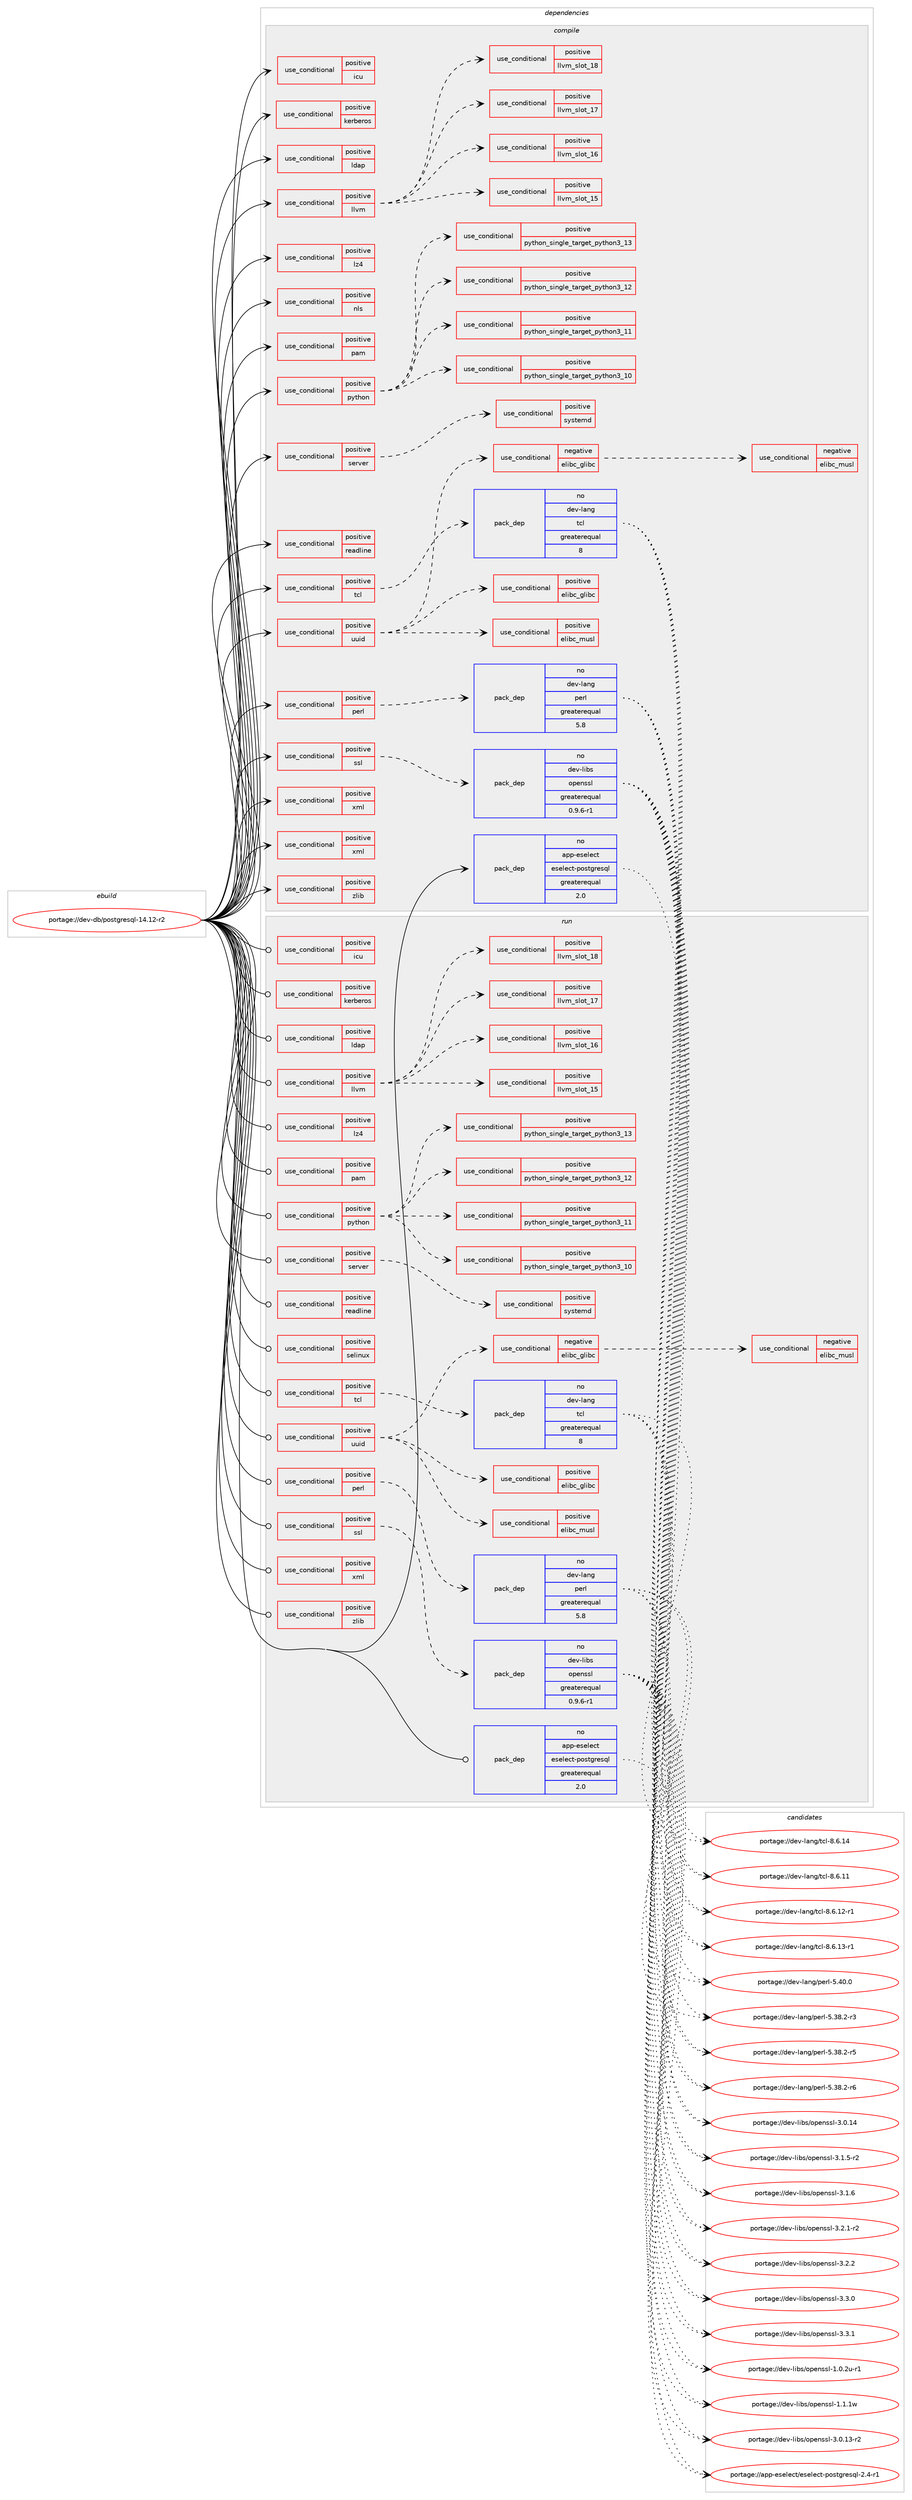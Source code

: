 digraph prolog {

# *************
# Graph options
# *************

newrank=true;
concentrate=true;
compound=true;
graph [rankdir=LR,fontname=Helvetica,fontsize=10,ranksep=1.5];#, ranksep=2.5, nodesep=0.2];
edge  [arrowhead=vee];
node  [fontname=Helvetica,fontsize=10];

# **********
# The ebuild
# **********

subgraph cluster_leftcol {
color=gray;
rank=same;
label=<<i>ebuild</i>>;
id [label="portage://dev-db/postgresql-14.12-r2", color=red, width=4, href="../dev-db/postgresql-14.12-r2.svg"];
}

# ****************
# The dependencies
# ****************

subgraph cluster_midcol {
color=gray;
label=<<i>dependencies</i>>;
subgraph cluster_compile {
fillcolor="#eeeeee";
style=filled;
label=<<i>compile</i>>;
subgraph cond17848 {
dependency31687 [label=<<TABLE BORDER="0" CELLBORDER="1" CELLSPACING="0" CELLPADDING="4"><TR><TD ROWSPAN="3" CELLPADDING="10">use_conditional</TD></TR><TR><TD>positive</TD></TR><TR><TD>icu</TD></TR></TABLE>>, shape=none, color=red];
# *** BEGIN UNKNOWN DEPENDENCY TYPE (TODO) ***
# dependency31687 -> package_dependency(portage://dev-db/postgresql-14.12-r2,install,no,dev-libs,icu,none,[,,],any_same_slot,[])
# *** END UNKNOWN DEPENDENCY TYPE (TODO) ***

}
id:e -> dependency31687:w [weight=20,style="solid",arrowhead="vee"];
subgraph cond17849 {
dependency31688 [label=<<TABLE BORDER="0" CELLBORDER="1" CELLSPACING="0" CELLPADDING="4"><TR><TD ROWSPAN="3" CELLPADDING="10">use_conditional</TD></TR><TR><TD>positive</TD></TR><TR><TD>kerberos</TD></TR></TABLE>>, shape=none, color=red];
# *** BEGIN UNKNOWN DEPENDENCY TYPE (TODO) ***
# dependency31688 -> package_dependency(portage://dev-db/postgresql-14.12-r2,install,no,virtual,krb5,none,[,,],[],[])
# *** END UNKNOWN DEPENDENCY TYPE (TODO) ***

}
id:e -> dependency31688:w [weight=20,style="solid",arrowhead="vee"];
subgraph cond17850 {
dependency31689 [label=<<TABLE BORDER="0" CELLBORDER="1" CELLSPACING="0" CELLPADDING="4"><TR><TD ROWSPAN="3" CELLPADDING="10">use_conditional</TD></TR><TR><TD>positive</TD></TR><TR><TD>ldap</TD></TR></TABLE>>, shape=none, color=red];
# *** BEGIN UNKNOWN DEPENDENCY TYPE (TODO) ***
# dependency31689 -> package_dependency(portage://dev-db/postgresql-14.12-r2,install,no,net-nds,openldap,none,[,,],any_same_slot,[])
# *** END UNKNOWN DEPENDENCY TYPE (TODO) ***

}
id:e -> dependency31689:w [weight=20,style="solid",arrowhead="vee"];
subgraph cond17851 {
dependency31690 [label=<<TABLE BORDER="0" CELLBORDER="1" CELLSPACING="0" CELLPADDING="4"><TR><TD ROWSPAN="3" CELLPADDING="10">use_conditional</TD></TR><TR><TD>positive</TD></TR><TR><TD>llvm</TD></TR></TABLE>>, shape=none, color=red];
subgraph cond17852 {
dependency31691 [label=<<TABLE BORDER="0" CELLBORDER="1" CELLSPACING="0" CELLPADDING="4"><TR><TD ROWSPAN="3" CELLPADDING="10">use_conditional</TD></TR><TR><TD>positive</TD></TR><TR><TD>llvm_slot_15</TD></TR></TABLE>>, shape=none, color=red];
# *** BEGIN UNKNOWN DEPENDENCY TYPE (TODO) ***
# dependency31691 -> package_dependency(portage://dev-db/postgresql-14.12-r2,install,no,sys-devel,clang,none,[,,],[slot(15)],[])
# *** END UNKNOWN DEPENDENCY TYPE (TODO) ***

# *** BEGIN UNKNOWN DEPENDENCY TYPE (TODO) ***
# dependency31691 -> package_dependency(portage://dev-db/postgresql-14.12-r2,install,no,sys-devel,llvm,none,[,,],[slot(15)],[])
# *** END UNKNOWN DEPENDENCY TYPE (TODO) ***

}
dependency31690:e -> dependency31691:w [weight=20,style="dashed",arrowhead="vee"];
subgraph cond17853 {
dependency31692 [label=<<TABLE BORDER="0" CELLBORDER="1" CELLSPACING="0" CELLPADDING="4"><TR><TD ROWSPAN="3" CELLPADDING="10">use_conditional</TD></TR><TR><TD>positive</TD></TR><TR><TD>llvm_slot_16</TD></TR></TABLE>>, shape=none, color=red];
# *** BEGIN UNKNOWN DEPENDENCY TYPE (TODO) ***
# dependency31692 -> package_dependency(portage://dev-db/postgresql-14.12-r2,install,no,sys-devel,clang,none,[,,],[slot(16)],[])
# *** END UNKNOWN DEPENDENCY TYPE (TODO) ***

# *** BEGIN UNKNOWN DEPENDENCY TYPE (TODO) ***
# dependency31692 -> package_dependency(portage://dev-db/postgresql-14.12-r2,install,no,sys-devel,llvm,none,[,,],[slot(16)],[])
# *** END UNKNOWN DEPENDENCY TYPE (TODO) ***

}
dependency31690:e -> dependency31692:w [weight=20,style="dashed",arrowhead="vee"];
subgraph cond17854 {
dependency31693 [label=<<TABLE BORDER="0" CELLBORDER="1" CELLSPACING="0" CELLPADDING="4"><TR><TD ROWSPAN="3" CELLPADDING="10">use_conditional</TD></TR><TR><TD>positive</TD></TR><TR><TD>llvm_slot_17</TD></TR></TABLE>>, shape=none, color=red];
# *** BEGIN UNKNOWN DEPENDENCY TYPE (TODO) ***
# dependency31693 -> package_dependency(portage://dev-db/postgresql-14.12-r2,install,no,sys-devel,clang,none,[,,],[slot(17)],[])
# *** END UNKNOWN DEPENDENCY TYPE (TODO) ***

# *** BEGIN UNKNOWN DEPENDENCY TYPE (TODO) ***
# dependency31693 -> package_dependency(portage://dev-db/postgresql-14.12-r2,install,no,sys-devel,llvm,none,[,,],[slot(17)],[])
# *** END UNKNOWN DEPENDENCY TYPE (TODO) ***

}
dependency31690:e -> dependency31693:w [weight=20,style="dashed",arrowhead="vee"];
subgraph cond17855 {
dependency31694 [label=<<TABLE BORDER="0" CELLBORDER="1" CELLSPACING="0" CELLPADDING="4"><TR><TD ROWSPAN="3" CELLPADDING="10">use_conditional</TD></TR><TR><TD>positive</TD></TR><TR><TD>llvm_slot_18</TD></TR></TABLE>>, shape=none, color=red];
# *** BEGIN UNKNOWN DEPENDENCY TYPE (TODO) ***
# dependency31694 -> package_dependency(portage://dev-db/postgresql-14.12-r2,install,no,sys-devel,clang,none,[,,],[slot(18)],[])
# *** END UNKNOWN DEPENDENCY TYPE (TODO) ***

# *** BEGIN UNKNOWN DEPENDENCY TYPE (TODO) ***
# dependency31694 -> package_dependency(portage://dev-db/postgresql-14.12-r2,install,no,sys-devel,llvm,none,[,,],[slot(18)],[])
# *** END UNKNOWN DEPENDENCY TYPE (TODO) ***

}
dependency31690:e -> dependency31694:w [weight=20,style="dashed",arrowhead="vee"];
}
id:e -> dependency31690:w [weight=20,style="solid",arrowhead="vee"];
subgraph cond17856 {
dependency31695 [label=<<TABLE BORDER="0" CELLBORDER="1" CELLSPACING="0" CELLPADDING="4"><TR><TD ROWSPAN="3" CELLPADDING="10">use_conditional</TD></TR><TR><TD>positive</TD></TR><TR><TD>lz4</TD></TR></TABLE>>, shape=none, color=red];
# *** BEGIN UNKNOWN DEPENDENCY TYPE (TODO) ***
# dependency31695 -> package_dependency(portage://dev-db/postgresql-14.12-r2,install,no,app-arch,lz4,none,[,,],[],[])
# *** END UNKNOWN DEPENDENCY TYPE (TODO) ***

}
id:e -> dependency31695:w [weight=20,style="solid",arrowhead="vee"];
subgraph cond17857 {
dependency31696 [label=<<TABLE BORDER="0" CELLBORDER="1" CELLSPACING="0" CELLPADDING="4"><TR><TD ROWSPAN="3" CELLPADDING="10">use_conditional</TD></TR><TR><TD>positive</TD></TR><TR><TD>nls</TD></TR></TABLE>>, shape=none, color=red];
# *** BEGIN UNKNOWN DEPENDENCY TYPE (TODO) ***
# dependency31696 -> package_dependency(portage://dev-db/postgresql-14.12-r2,install,no,sys-devel,gettext,none,[,,],[],[])
# *** END UNKNOWN DEPENDENCY TYPE (TODO) ***

}
id:e -> dependency31696:w [weight=20,style="solid",arrowhead="vee"];
subgraph cond17858 {
dependency31697 [label=<<TABLE BORDER="0" CELLBORDER="1" CELLSPACING="0" CELLPADDING="4"><TR><TD ROWSPAN="3" CELLPADDING="10">use_conditional</TD></TR><TR><TD>positive</TD></TR><TR><TD>pam</TD></TR></TABLE>>, shape=none, color=red];
# *** BEGIN UNKNOWN DEPENDENCY TYPE (TODO) ***
# dependency31697 -> package_dependency(portage://dev-db/postgresql-14.12-r2,install,no,sys-libs,pam,none,[,,],[],[])
# *** END UNKNOWN DEPENDENCY TYPE (TODO) ***

}
id:e -> dependency31697:w [weight=20,style="solid",arrowhead="vee"];
subgraph cond17859 {
dependency31698 [label=<<TABLE BORDER="0" CELLBORDER="1" CELLSPACING="0" CELLPADDING="4"><TR><TD ROWSPAN="3" CELLPADDING="10">use_conditional</TD></TR><TR><TD>positive</TD></TR><TR><TD>perl</TD></TR></TABLE>>, shape=none, color=red];
subgraph pack12922 {
dependency31699 [label=<<TABLE BORDER="0" CELLBORDER="1" CELLSPACING="0" CELLPADDING="4" WIDTH="220"><TR><TD ROWSPAN="6" CELLPADDING="30">pack_dep</TD></TR><TR><TD WIDTH="110">no</TD></TR><TR><TD>dev-lang</TD></TR><TR><TD>perl</TD></TR><TR><TD>greaterequal</TD></TR><TR><TD>5.8</TD></TR></TABLE>>, shape=none, color=blue];
}
dependency31698:e -> dependency31699:w [weight=20,style="dashed",arrowhead="vee"];
}
id:e -> dependency31698:w [weight=20,style="solid",arrowhead="vee"];
subgraph cond17860 {
dependency31700 [label=<<TABLE BORDER="0" CELLBORDER="1" CELLSPACING="0" CELLPADDING="4"><TR><TD ROWSPAN="3" CELLPADDING="10">use_conditional</TD></TR><TR><TD>positive</TD></TR><TR><TD>python</TD></TR></TABLE>>, shape=none, color=red];
subgraph cond17861 {
dependency31701 [label=<<TABLE BORDER="0" CELLBORDER="1" CELLSPACING="0" CELLPADDING="4"><TR><TD ROWSPAN="3" CELLPADDING="10">use_conditional</TD></TR><TR><TD>positive</TD></TR><TR><TD>python_single_target_python3_10</TD></TR></TABLE>>, shape=none, color=red];
# *** BEGIN UNKNOWN DEPENDENCY TYPE (TODO) ***
# dependency31701 -> package_dependency(portage://dev-db/postgresql-14.12-r2,install,no,dev-lang,python,none,[,,],[slot(3.10)],[])
# *** END UNKNOWN DEPENDENCY TYPE (TODO) ***

}
dependency31700:e -> dependency31701:w [weight=20,style="dashed",arrowhead="vee"];
subgraph cond17862 {
dependency31702 [label=<<TABLE BORDER="0" CELLBORDER="1" CELLSPACING="0" CELLPADDING="4"><TR><TD ROWSPAN="3" CELLPADDING="10">use_conditional</TD></TR><TR><TD>positive</TD></TR><TR><TD>python_single_target_python3_11</TD></TR></TABLE>>, shape=none, color=red];
# *** BEGIN UNKNOWN DEPENDENCY TYPE (TODO) ***
# dependency31702 -> package_dependency(portage://dev-db/postgresql-14.12-r2,install,no,dev-lang,python,none,[,,],[slot(3.11)],[])
# *** END UNKNOWN DEPENDENCY TYPE (TODO) ***

}
dependency31700:e -> dependency31702:w [weight=20,style="dashed",arrowhead="vee"];
subgraph cond17863 {
dependency31703 [label=<<TABLE BORDER="0" CELLBORDER="1" CELLSPACING="0" CELLPADDING="4"><TR><TD ROWSPAN="3" CELLPADDING="10">use_conditional</TD></TR><TR><TD>positive</TD></TR><TR><TD>python_single_target_python3_12</TD></TR></TABLE>>, shape=none, color=red];
# *** BEGIN UNKNOWN DEPENDENCY TYPE (TODO) ***
# dependency31703 -> package_dependency(portage://dev-db/postgresql-14.12-r2,install,no,dev-lang,python,none,[,,],[slot(3.12)],[])
# *** END UNKNOWN DEPENDENCY TYPE (TODO) ***

}
dependency31700:e -> dependency31703:w [weight=20,style="dashed",arrowhead="vee"];
subgraph cond17864 {
dependency31704 [label=<<TABLE BORDER="0" CELLBORDER="1" CELLSPACING="0" CELLPADDING="4"><TR><TD ROWSPAN="3" CELLPADDING="10">use_conditional</TD></TR><TR><TD>positive</TD></TR><TR><TD>python_single_target_python3_13</TD></TR></TABLE>>, shape=none, color=red];
# *** BEGIN UNKNOWN DEPENDENCY TYPE (TODO) ***
# dependency31704 -> package_dependency(portage://dev-db/postgresql-14.12-r2,install,no,dev-lang,python,none,[,,],[slot(3.13)],[])
# *** END UNKNOWN DEPENDENCY TYPE (TODO) ***

}
dependency31700:e -> dependency31704:w [weight=20,style="dashed",arrowhead="vee"];
}
id:e -> dependency31700:w [weight=20,style="solid",arrowhead="vee"];
subgraph cond17865 {
dependency31705 [label=<<TABLE BORDER="0" CELLBORDER="1" CELLSPACING="0" CELLPADDING="4"><TR><TD ROWSPAN="3" CELLPADDING="10">use_conditional</TD></TR><TR><TD>positive</TD></TR><TR><TD>readline</TD></TR></TABLE>>, shape=none, color=red];
# *** BEGIN UNKNOWN DEPENDENCY TYPE (TODO) ***
# dependency31705 -> package_dependency(portage://dev-db/postgresql-14.12-r2,install,no,sys-libs,readline,none,[,,],[slot(0),equal],[])
# *** END UNKNOWN DEPENDENCY TYPE (TODO) ***

}
id:e -> dependency31705:w [weight=20,style="solid",arrowhead="vee"];
subgraph cond17866 {
dependency31706 [label=<<TABLE BORDER="0" CELLBORDER="1" CELLSPACING="0" CELLPADDING="4"><TR><TD ROWSPAN="3" CELLPADDING="10">use_conditional</TD></TR><TR><TD>positive</TD></TR><TR><TD>server</TD></TR></TABLE>>, shape=none, color=red];
subgraph cond17867 {
dependency31707 [label=<<TABLE BORDER="0" CELLBORDER="1" CELLSPACING="0" CELLPADDING="4"><TR><TD ROWSPAN="3" CELLPADDING="10">use_conditional</TD></TR><TR><TD>positive</TD></TR><TR><TD>systemd</TD></TR></TABLE>>, shape=none, color=red];
# *** BEGIN UNKNOWN DEPENDENCY TYPE (TODO) ***
# dependency31707 -> package_dependency(portage://dev-db/postgresql-14.12-r2,install,no,sys-apps,systemd,none,[,,],[],[])
# *** END UNKNOWN DEPENDENCY TYPE (TODO) ***

}
dependency31706:e -> dependency31707:w [weight=20,style="dashed",arrowhead="vee"];
}
id:e -> dependency31706:w [weight=20,style="solid",arrowhead="vee"];
subgraph cond17868 {
dependency31708 [label=<<TABLE BORDER="0" CELLBORDER="1" CELLSPACING="0" CELLPADDING="4"><TR><TD ROWSPAN="3" CELLPADDING="10">use_conditional</TD></TR><TR><TD>positive</TD></TR><TR><TD>ssl</TD></TR></TABLE>>, shape=none, color=red];
subgraph pack12923 {
dependency31709 [label=<<TABLE BORDER="0" CELLBORDER="1" CELLSPACING="0" CELLPADDING="4" WIDTH="220"><TR><TD ROWSPAN="6" CELLPADDING="30">pack_dep</TD></TR><TR><TD WIDTH="110">no</TD></TR><TR><TD>dev-libs</TD></TR><TR><TD>openssl</TD></TR><TR><TD>greaterequal</TD></TR><TR><TD>0.9.6-r1</TD></TR></TABLE>>, shape=none, color=blue];
}
dependency31708:e -> dependency31709:w [weight=20,style="dashed",arrowhead="vee"];
}
id:e -> dependency31708:w [weight=20,style="solid",arrowhead="vee"];
subgraph cond17869 {
dependency31710 [label=<<TABLE BORDER="0" CELLBORDER="1" CELLSPACING="0" CELLPADDING="4"><TR><TD ROWSPAN="3" CELLPADDING="10">use_conditional</TD></TR><TR><TD>positive</TD></TR><TR><TD>tcl</TD></TR></TABLE>>, shape=none, color=red];
subgraph pack12924 {
dependency31711 [label=<<TABLE BORDER="0" CELLBORDER="1" CELLSPACING="0" CELLPADDING="4" WIDTH="220"><TR><TD ROWSPAN="6" CELLPADDING="30">pack_dep</TD></TR><TR><TD WIDTH="110">no</TD></TR><TR><TD>dev-lang</TD></TR><TR><TD>tcl</TD></TR><TR><TD>greaterequal</TD></TR><TR><TD>8</TD></TR></TABLE>>, shape=none, color=blue];
}
dependency31710:e -> dependency31711:w [weight=20,style="dashed",arrowhead="vee"];
}
id:e -> dependency31710:w [weight=20,style="solid",arrowhead="vee"];
subgraph cond17870 {
dependency31712 [label=<<TABLE BORDER="0" CELLBORDER="1" CELLSPACING="0" CELLPADDING="4"><TR><TD ROWSPAN="3" CELLPADDING="10">use_conditional</TD></TR><TR><TD>positive</TD></TR><TR><TD>uuid</TD></TR></TABLE>>, shape=none, color=red];
subgraph cond17871 {
dependency31713 [label=<<TABLE BORDER="0" CELLBORDER="1" CELLSPACING="0" CELLPADDING="4"><TR><TD ROWSPAN="3" CELLPADDING="10">use_conditional</TD></TR><TR><TD>positive</TD></TR><TR><TD>elibc_glibc</TD></TR></TABLE>>, shape=none, color=red];
# *** BEGIN UNKNOWN DEPENDENCY TYPE (TODO) ***
# dependency31713 -> package_dependency(portage://dev-db/postgresql-14.12-r2,install,no,sys-apps,util-linux,none,[,,],[],[])
# *** END UNKNOWN DEPENDENCY TYPE (TODO) ***

}
dependency31712:e -> dependency31713:w [weight=20,style="dashed",arrowhead="vee"];
subgraph cond17872 {
dependency31714 [label=<<TABLE BORDER="0" CELLBORDER="1" CELLSPACING="0" CELLPADDING="4"><TR><TD ROWSPAN="3" CELLPADDING="10">use_conditional</TD></TR><TR><TD>positive</TD></TR><TR><TD>elibc_musl</TD></TR></TABLE>>, shape=none, color=red];
# *** BEGIN UNKNOWN DEPENDENCY TYPE (TODO) ***
# dependency31714 -> package_dependency(portage://dev-db/postgresql-14.12-r2,install,no,sys-apps,util-linux,none,[,,],[],[])
# *** END UNKNOWN DEPENDENCY TYPE (TODO) ***

}
dependency31712:e -> dependency31714:w [weight=20,style="dashed",arrowhead="vee"];
subgraph cond17873 {
dependency31715 [label=<<TABLE BORDER="0" CELLBORDER="1" CELLSPACING="0" CELLPADDING="4"><TR><TD ROWSPAN="3" CELLPADDING="10">use_conditional</TD></TR><TR><TD>negative</TD></TR><TR><TD>elibc_glibc</TD></TR></TABLE>>, shape=none, color=red];
subgraph cond17874 {
dependency31716 [label=<<TABLE BORDER="0" CELLBORDER="1" CELLSPACING="0" CELLPADDING="4"><TR><TD ROWSPAN="3" CELLPADDING="10">use_conditional</TD></TR><TR><TD>negative</TD></TR><TR><TD>elibc_musl</TD></TR></TABLE>>, shape=none, color=red];
# *** BEGIN UNKNOWN DEPENDENCY TYPE (TODO) ***
# dependency31716 -> package_dependency(portage://dev-db/postgresql-14.12-r2,install,no,dev-libs,ossp-uuid,none,[,,],[],[])
# *** END UNKNOWN DEPENDENCY TYPE (TODO) ***

}
dependency31715:e -> dependency31716:w [weight=20,style="dashed",arrowhead="vee"];
}
dependency31712:e -> dependency31715:w [weight=20,style="dashed",arrowhead="vee"];
}
id:e -> dependency31712:w [weight=20,style="solid",arrowhead="vee"];
subgraph cond17875 {
dependency31717 [label=<<TABLE BORDER="0" CELLBORDER="1" CELLSPACING="0" CELLPADDING="4"><TR><TD ROWSPAN="3" CELLPADDING="10">use_conditional</TD></TR><TR><TD>positive</TD></TR><TR><TD>xml</TD></TR></TABLE>>, shape=none, color=red];
# *** BEGIN UNKNOWN DEPENDENCY TYPE (TODO) ***
# dependency31717 -> package_dependency(portage://dev-db/postgresql-14.12-r2,install,no,dev-libs,libxml2,none,[,,],[],[])
# *** END UNKNOWN DEPENDENCY TYPE (TODO) ***

# *** BEGIN UNKNOWN DEPENDENCY TYPE (TODO) ***
# dependency31717 -> package_dependency(portage://dev-db/postgresql-14.12-r2,install,no,dev-libs,libxslt,none,[,,],[],[])
# *** END UNKNOWN DEPENDENCY TYPE (TODO) ***

}
id:e -> dependency31717:w [weight=20,style="solid",arrowhead="vee"];
subgraph cond17876 {
dependency31718 [label=<<TABLE BORDER="0" CELLBORDER="1" CELLSPACING="0" CELLPADDING="4"><TR><TD ROWSPAN="3" CELLPADDING="10">use_conditional</TD></TR><TR><TD>positive</TD></TR><TR><TD>xml</TD></TR></TABLE>>, shape=none, color=red];
# *** BEGIN UNKNOWN DEPENDENCY TYPE (TODO) ***
# dependency31718 -> package_dependency(portage://dev-db/postgresql-14.12-r2,install,no,virtual,pkgconfig,none,[,,],[],[])
# *** END UNKNOWN DEPENDENCY TYPE (TODO) ***

}
id:e -> dependency31718:w [weight=20,style="solid",arrowhead="vee"];
subgraph cond17877 {
dependency31719 [label=<<TABLE BORDER="0" CELLBORDER="1" CELLSPACING="0" CELLPADDING="4"><TR><TD ROWSPAN="3" CELLPADDING="10">use_conditional</TD></TR><TR><TD>positive</TD></TR><TR><TD>zlib</TD></TR></TABLE>>, shape=none, color=red];
# *** BEGIN UNKNOWN DEPENDENCY TYPE (TODO) ***
# dependency31719 -> package_dependency(portage://dev-db/postgresql-14.12-r2,install,no,sys-libs,zlib,none,[,,],[],[])
# *** END UNKNOWN DEPENDENCY TYPE (TODO) ***

}
id:e -> dependency31719:w [weight=20,style="solid",arrowhead="vee"];
# *** BEGIN UNKNOWN DEPENDENCY TYPE (TODO) ***
# id -> package_dependency(portage://dev-db/postgresql-14.12-r2,install,no,acct-group,postgres,none,[,,],[],[])
# *** END UNKNOWN DEPENDENCY TYPE (TODO) ***

# *** BEGIN UNKNOWN DEPENDENCY TYPE (TODO) ***
# id -> package_dependency(portage://dev-db/postgresql-14.12-r2,install,no,acct-user,postgres,none,[,,],[],[])
# *** END UNKNOWN DEPENDENCY TYPE (TODO) ***

# *** BEGIN UNKNOWN DEPENDENCY TYPE (TODO) ***
# id -> package_dependency(portage://dev-db/postgresql-14.12-r2,install,no,app-alternatives,lex,none,[,,],[],[])
# *** END UNKNOWN DEPENDENCY TYPE (TODO) ***

subgraph pack12925 {
dependency31720 [label=<<TABLE BORDER="0" CELLBORDER="1" CELLSPACING="0" CELLPADDING="4" WIDTH="220"><TR><TD ROWSPAN="6" CELLPADDING="30">pack_dep</TD></TR><TR><TD WIDTH="110">no</TD></TR><TR><TD>app-eselect</TD></TR><TR><TD>eselect-postgresql</TD></TR><TR><TD>greaterequal</TD></TR><TR><TD>2.0</TD></TR></TABLE>>, shape=none, color=blue];
}
id:e -> dependency31720:w [weight=20,style="solid",arrowhead="vee"];
# *** BEGIN UNKNOWN DEPENDENCY TYPE (TODO) ***
# id -> package_dependency(portage://dev-db/postgresql-14.12-r2,install,no,sys-apps,less,none,[,,],[],[])
# *** END UNKNOWN DEPENDENCY TYPE (TODO) ***

# *** BEGIN UNKNOWN DEPENDENCY TYPE (TODO) ***
# id -> package_dependency(portage://dev-db/postgresql-14.12-r2,install,no,sys-devel,bison,none,[,,],[],[])
# *** END UNKNOWN DEPENDENCY TYPE (TODO) ***

# *** BEGIN UNKNOWN DEPENDENCY TYPE (TODO) ***
# id -> package_dependency(portage://dev-db/postgresql-14.12-r2,install,no,virtual,libintl,none,[,,],[],[])
# *** END UNKNOWN DEPENDENCY TYPE (TODO) ***

}
subgraph cluster_compileandrun {
fillcolor="#eeeeee";
style=filled;
label=<<i>compile and run</i>>;
}
subgraph cluster_run {
fillcolor="#eeeeee";
style=filled;
label=<<i>run</i>>;
subgraph cond17878 {
dependency31721 [label=<<TABLE BORDER="0" CELLBORDER="1" CELLSPACING="0" CELLPADDING="4"><TR><TD ROWSPAN="3" CELLPADDING="10">use_conditional</TD></TR><TR><TD>positive</TD></TR><TR><TD>icu</TD></TR></TABLE>>, shape=none, color=red];
# *** BEGIN UNKNOWN DEPENDENCY TYPE (TODO) ***
# dependency31721 -> package_dependency(portage://dev-db/postgresql-14.12-r2,run,no,dev-libs,icu,none,[,,],any_same_slot,[])
# *** END UNKNOWN DEPENDENCY TYPE (TODO) ***

}
id:e -> dependency31721:w [weight=20,style="solid",arrowhead="odot"];
subgraph cond17879 {
dependency31722 [label=<<TABLE BORDER="0" CELLBORDER="1" CELLSPACING="0" CELLPADDING="4"><TR><TD ROWSPAN="3" CELLPADDING="10">use_conditional</TD></TR><TR><TD>positive</TD></TR><TR><TD>kerberos</TD></TR></TABLE>>, shape=none, color=red];
# *** BEGIN UNKNOWN DEPENDENCY TYPE (TODO) ***
# dependency31722 -> package_dependency(portage://dev-db/postgresql-14.12-r2,run,no,virtual,krb5,none,[,,],[],[])
# *** END UNKNOWN DEPENDENCY TYPE (TODO) ***

}
id:e -> dependency31722:w [weight=20,style="solid",arrowhead="odot"];
subgraph cond17880 {
dependency31723 [label=<<TABLE BORDER="0" CELLBORDER="1" CELLSPACING="0" CELLPADDING="4"><TR><TD ROWSPAN="3" CELLPADDING="10">use_conditional</TD></TR><TR><TD>positive</TD></TR><TR><TD>ldap</TD></TR></TABLE>>, shape=none, color=red];
# *** BEGIN UNKNOWN DEPENDENCY TYPE (TODO) ***
# dependency31723 -> package_dependency(portage://dev-db/postgresql-14.12-r2,run,no,net-nds,openldap,none,[,,],any_same_slot,[])
# *** END UNKNOWN DEPENDENCY TYPE (TODO) ***

}
id:e -> dependency31723:w [weight=20,style="solid",arrowhead="odot"];
subgraph cond17881 {
dependency31724 [label=<<TABLE BORDER="0" CELLBORDER="1" CELLSPACING="0" CELLPADDING="4"><TR><TD ROWSPAN="3" CELLPADDING="10">use_conditional</TD></TR><TR><TD>positive</TD></TR><TR><TD>llvm</TD></TR></TABLE>>, shape=none, color=red];
subgraph cond17882 {
dependency31725 [label=<<TABLE BORDER="0" CELLBORDER="1" CELLSPACING="0" CELLPADDING="4"><TR><TD ROWSPAN="3" CELLPADDING="10">use_conditional</TD></TR><TR><TD>positive</TD></TR><TR><TD>llvm_slot_15</TD></TR></TABLE>>, shape=none, color=red];
# *** BEGIN UNKNOWN DEPENDENCY TYPE (TODO) ***
# dependency31725 -> package_dependency(portage://dev-db/postgresql-14.12-r2,run,no,sys-devel,clang,none,[,,],[slot(15)],[])
# *** END UNKNOWN DEPENDENCY TYPE (TODO) ***

# *** BEGIN UNKNOWN DEPENDENCY TYPE (TODO) ***
# dependency31725 -> package_dependency(portage://dev-db/postgresql-14.12-r2,run,no,sys-devel,llvm,none,[,,],[slot(15)],[])
# *** END UNKNOWN DEPENDENCY TYPE (TODO) ***

}
dependency31724:e -> dependency31725:w [weight=20,style="dashed",arrowhead="vee"];
subgraph cond17883 {
dependency31726 [label=<<TABLE BORDER="0" CELLBORDER="1" CELLSPACING="0" CELLPADDING="4"><TR><TD ROWSPAN="3" CELLPADDING="10">use_conditional</TD></TR><TR><TD>positive</TD></TR><TR><TD>llvm_slot_16</TD></TR></TABLE>>, shape=none, color=red];
# *** BEGIN UNKNOWN DEPENDENCY TYPE (TODO) ***
# dependency31726 -> package_dependency(portage://dev-db/postgresql-14.12-r2,run,no,sys-devel,clang,none,[,,],[slot(16)],[])
# *** END UNKNOWN DEPENDENCY TYPE (TODO) ***

# *** BEGIN UNKNOWN DEPENDENCY TYPE (TODO) ***
# dependency31726 -> package_dependency(portage://dev-db/postgresql-14.12-r2,run,no,sys-devel,llvm,none,[,,],[slot(16)],[])
# *** END UNKNOWN DEPENDENCY TYPE (TODO) ***

}
dependency31724:e -> dependency31726:w [weight=20,style="dashed",arrowhead="vee"];
subgraph cond17884 {
dependency31727 [label=<<TABLE BORDER="0" CELLBORDER="1" CELLSPACING="0" CELLPADDING="4"><TR><TD ROWSPAN="3" CELLPADDING="10">use_conditional</TD></TR><TR><TD>positive</TD></TR><TR><TD>llvm_slot_17</TD></TR></TABLE>>, shape=none, color=red];
# *** BEGIN UNKNOWN DEPENDENCY TYPE (TODO) ***
# dependency31727 -> package_dependency(portage://dev-db/postgresql-14.12-r2,run,no,sys-devel,clang,none,[,,],[slot(17)],[])
# *** END UNKNOWN DEPENDENCY TYPE (TODO) ***

# *** BEGIN UNKNOWN DEPENDENCY TYPE (TODO) ***
# dependency31727 -> package_dependency(portage://dev-db/postgresql-14.12-r2,run,no,sys-devel,llvm,none,[,,],[slot(17)],[])
# *** END UNKNOWN DEPENDENCY TYPE (TODO) ***

}
dependency31724:e -> dependency31727:w [weight=20,style="dashed",arrowhead="vee"];
subgraph cond17885 {
dependency31728 [label=<<TABLE BORDER="0" CELLBORDER="1" CELLSPACING="0" CELLPADDING="4"><TR><TD ROWSPAN="3" CELLPADDING="10">use_conditional</TD></TR><TR><TD>positive</TD></TR><TR><TD>llvm_slot_18</TD></TR></TABLE>>, shape=none, color=red];
# *** BEGIN UNKNOWN DEPENDENCY TYPE (TODO) ***
# dependency31728 -> package_dependency(portage://dev-db/postgresql-14.12-r2,run,no,sys-devel,clang,none,[,,],[slot(18)],[])
# *** END UNKNOWN DEPENDENCY TYPE (TODO) ***

# *** BEGIN UNKNOWN DEPENDENCY TYPE (TODO) ***
# dependency31728 -> package_dependency(portage://dev-db/postgresql-14.12-r2,run,no,sys-devel,llvm,none,[,,],[slot(18)],[])
# *** END UNKNOWN DEPENDENCY TYPE (TODO) ***

}
dependency31724:e -> dependency31728:w [weight=20,style="dashed",arrowhead="vee"];
}
id:e -> dependency31724:w [weight=20,style="solid",arrowhead="odot"];
subgraph cond17886 {
dependency31729 [label=<<TABLE BORDER="0" CELLBORDER="1" CELLSPACING="0" CELLPADDING="4"><TR><TD ROWSPAN="3" CELLPADDING="10">use_conditional</TD></TR><TR><TD>positive</TD></TR><TR><TD>lz4</TD></TR></TABLE>>, shape=none, color=red];
# *** BEGIN UNKNOWN DEPENDENCY TYPE (TODO) ***
# dependency31729 -> package_dependency(portage://dev-db/postgresql-14.12-r2,run,no,app-arch,lz4,none,[,,],[],[])
# *** END UNKNOWN DEPENDENCY TYPE (TODO) ***

}
id:e -> dependency31729:w [weight=20,style="solid",arrowhead="odot"];
subgraph cond17887 {
dependency31730 [label=<<TABLE BORDER="0" CELLBORDER="1" CELLSPACING="0" CELLPADDING="4"><TR><TD ROWSPAN="3" CELLPADDING="10">use_conditional</TD></TR><TR><TD>positive</TD></TR><TR><TD>pam</TD></TR></TABLE>>, shape=none, color=red];
# *** BEGIN UNKNOWN DEPENDENCY TYPE (TODO) ***
# dependency31730 -> package_dependency(portage://dev-db/postgresql-14.12-r2,run,no,sys-libs,pam,none,[,,],[],[])
# *** END UNKNOWN DEPENDENCY TYPE (TODO) ***

}
id:e -> dependency31730:w [weight=20,style="solid",arrowhead="odot"];
subgraph cond17888 {
dependency31731 [label=<<TABLE BORDER="0" CELLBORDER="1" CELLSPACING="0" CELLPADDING="4"><TR><TD ROWSPAN="3" CELLPADDING="10">use_conditional</TD></TR><TR><TD>positive</TD></TR><TR><TD>perl</TD></TR></TABLE>>, shape=none, color=red];
subgraph pack12926 {
dependency31732 [label=<<TABLE BORDER="0" CELLBORDER="1" CELLSPACING="0" CELLPADDING="4" WIDTH="220"><TR><TD ROWSPAN="6" CELLPADDING="30">pack_dep</TD></TR><TR><TD WIDTH="110">no</TD></TR><TR><TD>dev-lang</TD></TR><TR><TD>perl</TD></TR><TR><TD>greaterequal</TD></TR><TR><TD>5.8</TD></TR></TABLE>>, shape=none, color=blue];
}
dependency31731:e -> dependency31732:w [weight=20,style="dashed",arrowhead="vee"];
}
id:e -> dependency31731:w [weight=20,style="solid",arrowhead="odot"];
subgraph cond17889 {
dependency31733 [label=<<TABLE BORDER="0" CELLBORDER="1" CELLSPACING="0" CELLPADDING="4"><TR><TD ROWSPAN="3" CELLPADDING="10">use_conditional</TD></TR><TR><TD>positive</TD></TR><TR><TD>python</TD></TR></TABLE>>, shape=none, color=red];
subgraph cond17890 {
dependency31734 [label=<<TABLE BORDER="0" CELLBORDER="1" CELLSPACING="0" CELLPADDING="4"><TR><TD ROWSPAN="3" CELLPADDING="10">use_conditional</TD></TR><TR><TD>positive</TD></TR><TR><TD>python_single_target_python3_10</TD></TR></TABLE>>, shape=none, color=red];
# *** BEGIN UNKNOWN DEPENDENCY TYPE (TODO) ***
# dependency31734 -> package_dependency(portage://dev-db/postgresql-14.12-r2,run,no,dev-lang,python,none,[,,],[slot(3.10)],[])
# *** END UNKNOWN DEPENDENCY TYPE (TODO) ***

}
dependency31733:e -> dependency31734:w [weight=20,style="dashed",arrowhead="vee"];
subgraph cond17891 {
dependency31735 [label=<<TABLE BORDER="0" CELLBORDER="1" CELLSPACING="0" CELLPADDING="4"><TR><TD ROWSPAN="3" CELLPADDING="10">use_conditional</TD></TR><TR><TD>positive</TD></TR><TR><TD>python_single_target_python3_11</TD></TR></TABLE>>, shape=none, color=red];
# *** BEGIN UNKNOWN DEPENDENCY TYPE (TODO) ***
# dependency31735 -> package_dependency(portage://dev-db/postgresql-14.12-r2,run,no,dev-lang,python,none,[,,],[slot(3.11)],[])
# *** END UNKNOWN DEPENDENCY TYPE (TODO) ***

}
dependency31733:e -> dependency31735:w [weight=20,style="dashed",arrowhead="vee"];
subgraph cond17892 {
dependency31736 [label=<<TABLE BORDER="0" CELLBORDER="1" CELLSPACING="0" CELLPADDING="4"><TR><TD ROWSPAN="3" CELLPADDING="10">use_conditional</TD></TR><TR><TD>positive</TD></TR><TR><TD>python_single_target_python3_12</TD></TR></TABLE>>, shape=none, color=red];
# *** BEGIN UNKNOWN DEPENDENCY TYPE (TODO) ***
# dependency31736 -> package_dependency(portage://dev-db/postgresql-14.12-r2,run,no,dev-lang,python,none,[,,],[slot(3.12)],[])
# *** END UNKNOWN DEPENDENCY TYPE (TODO) ***

}
dependency31733:e -> dependency31736:w [weight=20,style="dashed",arrowhead="vee"];
subgraph cond17893 {
dependency31737 [label=<<TABLE BORDER="0" CELLBORDER="1" CELLSPACING="0" CELLPADDING="4"><TR><TD ROWSPAN="3" CELLPADDING="10">use_conditional</TD></TR><TR><TD>positive</TD></TR><TR><TD>python_single_target_python3_13</TD></TR></TABLE>>, shape=none, color=red];
# *** BEGIN UNKNOWN DEPENDENCY TYPE (TODO) ***
# dependency31737 -> package_dependency(portage://dev-db/postgresql-14.12-r2,run,no,dev-lang,python,none,[,,],[slot(3.13)],[])
# *** END UNKNOWN DEPENDENCY TYPE (TODO) ***

}
dependency31733:e -> dependency31737:w [weight=20,style="dashed",arrowhead="vee"];
}
id:e -> dependency31733:w [weight=20,style="solid",arrowhead="odot"];
subgraph cond17894 {
dependency31738 [label=<<TABLE BORDER="0" CELLBORDER="1" CELLSPACING="0" CELLPADDING="4"><TR><TD ROWSPAN="3" CELLPADDING="10">use_conditional</TD></TR><TR><TD>positive</TD></TR><TR><TD>readline</TD></TR></TABLE>>, shape=none, color=red];
# *** BEGIN UNKNOWN DEPENDENCY TYPE (TODO) ***
# dependency31738 -> package_dependency(portage://dev-db/postgresql-14.12-r2,run,no,sys-libs,readline,none,[,,],[slot(0),equal],[])
# *** END UNKNOWN DEPENDENCY TYPE (TODO) ***

}
id:e -> dependency31738:w [weight=20,style="solid",arrowhead="odot"];
subgraph cond17895 {
dependency31739 [label=<<TABLE BORDER="0" CELLBORDER="1" CELLSPACING="0" CELLPADDING="4"><TR><TD ROWSPAN="3" CELLPADDING="10">use_conditional</TD></TR><TR><TD>positive</TD></TR><TR><TD>selinux</TD></TR></TABLE>>, shape=none, color=red];
# *** BEGIN UNKNOWN DEPENDENCY TYPE (TODO) ***
# dependency31739 -> package_dependency(portage://dev-db/postgresql-14.12-r2,run,no,sec-policy,selinux-postgresql,none,[,,],[],[])
# *** END UNKNOWN DEPENDENCY TYPE (TODO) ***

}
id:e -> dependency31739:w [weight=20,style="solid",arrowhead="odot"];
subgraph cond17896 {
dependency31740 [label=<<TABLE BORDER="0" CELLBORDER="1" CELLSPACING="0" CELLPADDING="4"><TR><TD ROWSPAN="3" CELLPADDING="10">use_conditional</TD></TR><TR><TD>positive</TD></TR><TR><TD>server</TD></TR></TABLE>>, shape=none, color=red];
subgraph cond17897 {
dependency31741 [label=<<TABLE BORDER="0" CELLBORDER="1" CELLSPACING="0" CELLPADDING="4"><TR><TD ROWSPAN="3" CELLPADDING="10">use_conditional</TD></TR><TR><TD>positive</TD></TR><TR><TD>systemd</TD></TR></TABLE>>, shape=none, color=red];
# *** BEGIN UNKNOWN DEPENDENCY TYPE (TODO) ***
# dependency31741 -> package_dependency(portage://dev-db/postgresql-14.12-r2,run,no,sys-apps,systemd,none,[,,],[],[])
# *** END UNKNOWN DEPENDENCY TYPE (TODO) ***

}
dependency31740:e -> dependency31741:w [weight=20,style="dashed",arrowhead="vee"];
}
id:e -> dependency31740:w [weight=20,style="solid",arrowhead="odot"];
subgraph cond17898 {
dependency31742 [label=<<TABLE BORDER="0" CELLBORDER="1" CELLSPACING="0" CELLPADDING="4"><TR><TD ROWSPAN="3" CELLPADDING="10">use_conditional</TD></TR><TR><TD>positive</TD></TR><TR><TD>ssl</TD></TR></TABLE>>, shape=none, color=red];
subgraph pack12927 {
dependency31743 [label=<<TABLE BORDER="0" CELLBORDER="1" CELLSPACING="0" CELLPADDING="4" WIDTH="220"><TR><TD ROWSPAN="6" CELLPADDING="30">pack_dep</TD></TR><TR><TD WIDTH="110">no</TD></TR><TR><TD>dev-libs</TD></TR><TR><TD>openssl</TD></TR><TR><TD>greaterequal</TD></TR><TR><TD>0.9.6-r1</TD></TR></TABLE>>, shape=none, color=blue];
}
dependency31742:e -> dependency31743:w [weight=20,style="dashed",arrowhead="vee"];
}
id:e -> dependency31742:w [weight=20,style="solid",arrowhead="odot"];
subgraph cond17899 {
dependency31744 [label=<<TABLE BORDER="0" CELLBORDER="1" CELLSPACING="0" CELLPADDING="4"><TR><TD ROWSPAN="3" CELLPADDING="10">use_conditional</TD></TR><TR><TD>positive</TD></TR><TR><TD>tcl</TD></TR></TABLE>>, shape=none, color=red];
subgraph pack12928 {
dependency31745 [label=<<TABLE BORDER="0" CELLBORDER="1" CELLSPACING="0" CELLPADDING="4" WIDTH="220"><TR><TD ROWSPAN="6" CELLPADDING="30">pack_dep</TD></TR><TR><TD WIDTH="110">no</TD></TR><TR><TD>dev-lang</TD></TR><TR><TD>tcl</TD></TR><TR><TD>greaterequal</TD></TR><TR><TD>8</TD></TR></TABLE>>, shape=none, color=blue];
}
dependency31744:e -> dependency31745:w [weight=20,style="dashed",arrowhead="vee"];
}
id:e -> dependency31744:w [weight=20,style="solid",arrowhead="odot"];
subgraph cond17900 {
dependency31746 [label=<<TABLE BORDER="0" CELLBORDER="1" CELLSPACING="0" CELLPADDING="4"><TR><TD ROWSPAN="3" CELLPADDING="10">use_conditional</TD></TR><TR><TD>positive</TD></TR><TR><TD>uuid</TD></TR></TABLE>>, shape=none, color=red];
subgraph cond17901 {
dependency31747 [label=<<TABLE BORDER="0" CELLBORDER="1" CELLSPACING="0" CELLPADDING="4"><TR><TD ROWSPAN="3" CELLPADDING="10">use_conditional</TD></TR><TR><TD>positive</TD></TR><TR><TD>elibc_glibc</TD></TR></TABLE>>, shape=none, color=red];
# *** BEGIN UNKNOWN DEPENDENCY TYPE (TODO) ***
# dependency31747 -> package_dependency(portage://dev-db/postgresql-14.12-r2,run,no,sys-apps,util-linux,none,[,,],[],[])
# *** END UNKNOWN DEPENDENCY TYPE (TODO) ***

}
dependency31746:e -> dependency31747:w [weight=20,style="dashed",arrowhead="vee"];
subgraph cond17902 {
dependency31748 [label=<<TABLE BORDER="0" CELLBORDER="1" CELLSPACING="0" CELLPADDING="4"><TR><TD ROWSPAN="3" CELLPADDING="10">use_conditional</TD></TR><TR><TD>positive</TD></TR><TR><TD>elibc_musl</TD></TR></TABLE>>, shape=none, color=red];
# *** BEGIN UNKNOWN DEPENDENCY TYPE (TODO) ***
# dependency31748 -> package_dependency(portage://dev-db/postgresql-14.12-r2,run,no,sys-apps,util-linux,none,[,,],[],[])
# *** END UNKNOWN DEPENDENCY TYPE (TODO) ***

}
dependency31746:e -> dependency31748:w [weight=20,style="dashed",arrowhead="vee"];
subgraph cond17903 {
dependency31749 [label=<<TABLE BORDER="0" CELLBORDER="1" CELLSPACING="0" CELLPADDING="4"><TR><TD ROWSPAN="3" CELLPADDING="10">use_conditional</TD></TR><TR><TD>negative</TD></TR><TR><TD>elibc_glibc</TD></TR></TABLE>>, shape=none, color=red];
subgraph cond17904 {
dependency31750 [label=<<TABLE BORDER="0" CELLBORDER="1" CELLSPACING="0" CELLPADDING="4"><TR><TD ROWSPAN="3" CELLPADDING="10">use_conditional</TD></TR><TR><TD>negative</TD></TR><TR><TD>elibc_musl</TD></TR></TABLE>>, shape=none, color=red];
# *** BEGIN UNKNOWN DEPENDENCY TYPE (TODO) ***
# dependency31750 -> package_dependency(portage://dev-db/postgresql-14.12-r2,run,no,dev-libs,ossp-uuid,none,[,,],[],[])
# *** END UNKNOWN DEPENDENCY TYPE (TODO) ***

}
dependency31749:e -> dependency31750:w [weight=20,style="dashed",arrowhead="vee"];
}
dependency31746:e -> dependency31749:w [weight=20,style="dashed",arrowhead="vee"];
}
id:e -> dependency31746:w [weight=20,style="solid",arrowhead="odot"];
subgraph cond17905 {
dependency31751 [label=<<TABLE BORDER="0" CELLBORDER="1" CELLSPACING="0" CELLPADDING="4"><TR><TD ROWSPAN="3" CELLPADDING="10">use_conditional</TD></TR><TR><TD>positive</TD></TR><TR><TD>xml</TD></TR></TABLE>>, shape=none, color=red];
# *** BEGIN UNKNOWN DEPENDENCY TYPE (TODO) ***
# dependency31751 -> package_dependency(portage://dev-db/postgresql-14.12-r2,run,no,dev-libs,libxml2,none,[,,],[],[])
# *** END UNKNOWN DEPENDENCY TYPE (TODO) ***

# *** BEGIN UNKNOWN DEPENDENCY TYPE (TODO) ***
# dependency31751 -> package_dependency(portage://dev-db/postgresql-14.12-r2,run,no,dev-libs,libxslt,none,[,,],[],[])
# *** END UNKNOWN DEPENDENCY TYPE (TODO) ***

}
id:e -> dependency31751:w [weight=20,style="solid",arrowhead="odot"];
subgraph cond17906 {
dependency31752 [label=<<TABLE BORDER="0" CELLBORDER="1" CELLSPACING="0" CELLPADDING="4"><TR><TD ROWSPAN="3" CELLPADDING="10">use_conditional</TD></TR><TR><TD>positive</TD></TR><TR><TD>zlib</TD></TR></TABLE>>, shape=none, color=red];
# *** BEGIN UNKNOWN DEPENDENCY TYPE (TODO) ***
# dependency31752 -> package_dependency(portage://dev-db/postgresql-14.12-r2,run,no,sys-libs,zlib,none,[,,],[],[])
# *** END UNKNOWN DEPENDENCY TYPE (TODO) ***

}
id:e -> dependency31752:w [weight=20,style="solid",arrowhead="odot"];
# *** BEGIN UNKNOWN DEPENDENCY TYPE (TODO) ***
# id -> package_dependency(portage://dev-db/postgresql-14.12-r2,run,no,acct-group,postgres,none,[,,],[],[])
# *** END UNKNOWN DEPENDENCY TYPE (TODO) ***

# *** BEGIN UNKNOWN DEPENDENCY TYPE (TODO) ***
# id -> package_dependency(portage://dev-db/postgresql-14.12-r2,run,no,acct-user,postgres,none,[,,],[],[])
# *** END UNKNOWN DEPENDENCY TYPE (TODO) ***

subgraph pack12929 {
dependency31753 [label=<<TABLE BORDER="0" CELLBORDER="1" CELLSPACING="0" CELLPADDING="4" WIDTH="220"><TR><TD ROWSPAN="6" CELLPADDING="30">pack_dep</TD></TR><TR><TD WIDTH="110">no</TD></TR><TR><TD>app-eselect</TD></TR><TR><TD>eselect-postgresql</TD></TR><TR><TD>greaterequal</TD></TR><TR><TD>2.0</TD></TR></TABLE>>, shape=none, color=blue];
}
id:e -> dependency31753:w [weight=20,style="solid",arrowhead="odot"];
# *** BEGIN UNKNOWN DEPENDENCY TYPE (TODO) ***
# id -> package_dependency(portage://dev-db/postgresql-14.12-r2,run,no,sys-apps,less,none,[,,],[],[])
# *** END UNKNOWN DEPENDENCY TYPE (TODO) ***

# *** BEGIN UNKNOWN DEPENDENCY TYPE (TODO) ***
# id -> package_dependency(portage://dev-db/postgresql-14.12-r2,run,no,virtual,libintl,none,[,,],[],[])
# *** END UNKNOWN DEPENDENCY TYPE (TODO) ***

# *** BEGIN UNKNOWN DEPENDENCY TYPE (TODO) ***
# id -> package_dependency(portage://dev-db/postgresql-14.12-r2,run,no,virtual,tmpfiles,none,[,,],[],[])
# *** END UNKNOWN DEPENDENCY TYPE (TODO) ***

}
}

# **************
# The candidates
# **************

subgraph cluster_choices {
rank=same;
color=gray;
label=<<i>candidates</i>>;

subgraph choice12922 {
color=black;
nodesep=1;
choice100101118451089711010347112101114108455346515646504511451 [label="portage://dev-lang/perl-5.38.2-r3", color=red, width=4,href="../dev-lang/perl-5.38.2-r3.svg"];
choice100101118451089711010347112101114108455346515646504511453 [label="portage://dev-lang/perl-5.38.2-r5", color=red, width=4,href="../dev-lang/perl-5.38.2-r5.svg"];
choice100101118451089711010347112101114108455346515646504511454 [label="portage://dev-lang/perl-5.38.2-r6", color=red, width=4,href="../dev-lang/perl-5.38.2-r6.svg"];
choice10010111845108971101034711210111410845534652484648 [label="portage://dev-lang/perl-5.40.0", color=red, width=4,href="../dev-lang/perl-5.40.0.svg"];
dependency31699:e -> choice100101118451089711010347112101114108455346515646504511451:w [style=dotted,weight="100"];
dependency31699:e -> choice100101118451089711010347112101114108455346515646504511453:w [style=dotted,weight="100"];
dependency31699:e -> choice100101118451089711010347112101114108455346515646504511454:w [style=dotted,weight="100"];
dependency31699:e -> choice10010111845108971101034711210111410845534652484648:w [style=dotted,weight="100"];
}
subgraph choice12923 {
color=black;
nodesep=1;
choice1001011184510810598115471111121011101151151084549464846501174511449 [label="portage://dev-libs/openssl-1.0.2u-r1", color=red, width=4,href="../dev-libs/openssl-1.0.2u-r1.svg"];
choice100101118451081059811547111112101110115115108454946494649119 [label="portage://dev-libs/openssl-1.1.1w", color=red, width=4,href="../dev-libs/openssl-1.1.1w.svg"];
choice100101118451081059811547111112101110115115108455146484649514511450 [label="portage://dev-libs/openssl-3.0.13-r2", color=red, width=4,href="../dev-libs/openssl-3.0.13-r2.svg"];
choice10010111845108105981154711111210111011511510845514648464952 [label="portage://dev-libs/openssl-3.0.14", color=red, width=4,href="../dev-libs/openssl-3.0.14.svg"];
choice1001011184510810598115471111121011101151151084551464946534511450 [label="portage://dev-libs/openssl-3.1.5-r2", color=red, width=4,href="../dev-libs/openssl-3.1.5-r2.svg"];
choice100101118451081059811547111112101110115115108455146494654 [label="portage://dev-libs/openssl-3.1.6", color=red, width=4,href="../dev-libs/openssl-3.1.6.svg"];
choice1001011184510810598115471111121011101151151084551465046494511450 [label="portage://dev-libs/openssl-3.2.1-r2", color=red, width=4,href="../dev-libs/openssl-3.2.1-r2.svg"];
choice100101118451081059811547111112101110115115108455146504650 [label="portage://dev-libs/openssl-3.2.2", color=red, width=4,href="../dev-libs/openssl-3.2.2.svg"];
choice100101118451081059811547111112101110115115108455146514648 [label="portage://dev-libs/openssl-3.3.0", color=red, width=4,href="../dev-libs/openssl-3.3.0.svg"];
choice100101118451081059811547111112101110115115108455146514649 [label="portage://dev-libs/openssl-3.3.1", color=red, width=4,href="../dev-libs/openssl-3.3.1.svg"];
dependency31709:e -> choice1001011184510810598115471111121011101151151084549464846501174511449:w [style=dotted,weight="100"];
dependency31709:e -> choice100101118451081059811547111112101110115115108454946494649119:w [style=dotted,weight="100"];
dependency31709:e -> choice100101118451081059811547111112101110115115108455146484649514511450:w [style=dotted,weight="100"];
dependency31709:e -> choice10010111845108105981154711111210111011511510845514648464952:w [style=dotted,weight="100"];
dependency31709:e -> choice1001011184510810598115471111121011101151151084551464946534511450:w [style=dotted,weight="100"];
dependency31709:e -> choice100101118451081059811547111112101110115115108455146494654:w [style=dotted,weight="100"];
dependency31709:e -> choice1001011184510810598115471111121011101151151084551465046494511450:w [style=dotted,weight="100"];
dependency31709:e -> choice100101118451081059811547111112101110115115108455146504650:w [style=dotted,weight="100"];
dependency31709:e -> choice100101118451081059811547111112101110115115108455146514648:w [style=dotted,weight="100"];
dependency31709:e -> choice100101118451081059811547111112101110115115108455146514649:w [style=dotted,weight="100"];
}
subgraph choice12924 {
color=black;
nodesep=1;
choice1001011184510897110103471169910845564654464949 [label="portage://dev-lang/tcl-8.6.11", color=red, width=4,href="../dev-lang/tcl-8.6.11.svg"];
choice10010111845108971101034711699108455646544649504511449 [label="portage://dev-lang/tcl-8.6.12-r1", color=red, width=4,href="../dev-lang/tcl-8.6.12-r1.svg"];
choice10010111845108971101034711699108455646544649514511449 [label="portage://dev-lang/tcl-8.6.13-r1", color=red, width=4,href="../dev-lang/tcl-8.6.13-r1.svg"];
choice1001011184510897110103471169910845564654464952 [label="portage://dev-lang/tcl-8.6.14", color=red, width=4,href="../dev-lang/tcl-8.6.14.svg"];
dependency31711:e -> choice1001011184510897110103471169910845564654464949:w [style=dotted,weight="100"];
dependency31711:e -> choice10010111845108971101034711699108455646544649504511449:w [style=dotted,weight="100"];
dependency31711:e -> choice10010111845108971101034711699108455646544649514511449:w [style=dotted,weight="100"];
dependency31711:e -> choice1001011184510897110103471169910845564654464952:w [style=dotted,weight="100"];
}
subgraph choice12925 {
color=black;
nodesep=1;
choice971121124510111510110810199116471011151011081019911645112111115116103114101115113108455046524511449 [label="portage://app-eselect/eselect-postgresql-2.4-r1", color=red, width=4,href="../app-eselect/eselect-postgresql-2.4-r1.svg"];
dependency31720:e -> choice971121124510111510110810199116471011151011081019911645112111115116103114101115113108455046524511449:w [style=dotted,weight="100"];
}
subgraph choice12926 {
color=black;
nodesep=1;
choice100101118451089711010347112101114108455346515646504511451 [label="portage://dev-lang/perl-5.38.2-r3", color=red, width=4,href="../dev-lang/perl-5.38.2-r3.svg"];
choice100101118451089711010347112101114108455346515646504511453 [label="portage://dev-lang/perl-5.38.2-r5", color=red, width=4,href="../dev-lang/perl-5.38.2-r5.svg"];
choice100101118451089711010347112101114108455346515646504511454 [label="portage://dev-lang/perl-5.38.2-r6", color=red, width=4,href="../dev-lang/perl-5.38.2-r6.svg"];
choice10010111845108971101034711210111410845534652484648 [label="portage://dev-lang/perl-5.40.0", color=red, width=4,href="../dev-lang/perl-5.40.0.svg"];
dependency31732:e -> choice100101118451089711010347112101114108455346515646504511451:w [style=dotted,weight="100"];
dependency31732:e -> choice100101118451089711010347112101114108455346515646504511453:w [style=dotted,weight="100"];
dependency31732:e -> choice100101118451089711010347112101114108455346515646504511454:w [style=dotted,weight="100"];
dependency31732:e -> choice10010111845108971101034711210111410845534652484648:w [style=dotted,weight="100"];
}
subgraph choice12927 {
color=black;
nodesep=1;
choice1001011184510810598115471111121011101151151084549464846501174511449 [label="portage://dev-libs/openssl-1.0.2u-r1", color=red, width=4,href="../dev-libs/openssl-1.0.2u-r1.svg"];
choice100101118451081059811547111112101110115115108454946494649119 [label="portage://dev-libs/openssl-1.1.1w", color=red, width=4,href="../dev-libs/openssl-1.1.1w.svg"];
choice100101118451081059811547111112101110115115108455146484649514511450 [label="portage://dev-libs/openssl-3.0.13-r2", color=red, width=4,href="../dev-libs/openssl-3.0.13-r2.svg"];
choice10010111845108105981154711111210111011511510845514648464952 [label="portage://dev-libs/openssl-3.0.14", color=red, width=4,href="../dev-libs/openssl-3.0.14.svg"];
choice1001011184510810598115471111121011101151151084551464946534511450 [label="portage://dev-libs/openssl-3.1.5-r2", color=red, width=4,href="../dev-libs/openssl-3.1.5-r2.svg"];
choice100101118451081059811547111112101110115115108455146494654 [label="portage://dev-libs/openssl-3.1.6", color=red, width=4,href="../dev-libs/openssl-3.1.6.svg"];
choice1001011184510810598115471111121011101151151084551465046494511450 [label="portage://dev-libs/openssl-3.2.1-r2", color=red, width=4,href="../dev-libs/openssl-3.2.1-r2.svg"];
choice100101118451081059811547111112101110115115108455146504650 [label="portage://dev-libs/openssl-3.2.2", color=red, width=4,href="../dev-libs/openssl-3.2.2.svg"];
choice100101118451081059811547111112101110115115108455146514648 [label="portage://dev-libs/openssl-3.3.0", color=red, width=4,href="../dev-libs/openssl-3.3.0.svg"];
choice100101118451081059811547111112101110115115108455146514649 [label="portage://dev-libs/openssl-3.3.1", color=red, width=4,href="../dev-libs/openssl-3.3.1.svg"];
dependency31743:e -> choice1001011184510810598115471111121011101151151084549464846501174511449:w [style=dotted,weight="100"];
dependency31743:e -> choice100101118451081059811547111112101110115115108454946494649119:w [style=dotted,weight="100"];
dependency31743:e -> choice100101118451081059811547111112101110115115108455146484649514511450:w [style=dotted,weight="100"];
dependency31743:e -> choice10010111845108105981154711111210111011511510845514648464952:w [style=dotted,weight="100"];
dependency31743:e -> choice1001011184510810598115471111121011101151151084551464946534511450:w [style=dotted,weight="100"];
dependency31743:e -> choice100101118451081059811547111112101110115115108455146494654:w [style=dotted,weight="100"];
dependency31743:e -> choice1001011184510810598115471111121011101151151084551465046494511450:w [style=dotted,weight="100"];
dependency31743:e -> choice100101118451081059811547111112101110115115108455146504650:w [style=dotted,weight="100"];
dependency31743:e -> choice100101118451081059811547111112101110115115108455146514648:w [style=dotted,weight="100"];
dependency31743:e -> choice100101118451081059811547111112101110115115108455146514649:w [style=dotted,weight="100"];
}
subgraph choice12928 {
color=black;
nodesep=1;
choice1001011184510897110103471169910845564654464949 [label="portage://dev-lang/tcl-8.6.11", color=red, width=4,href="../dev-lang/tcl-8.6.11.svg"];
choice10010111845108971101034711699108455646544649504511449 [label="portage://dev-lang/tcl-8.6.12-r1", color=red, width=4,href="../dev-lang/tcl-8.6.12-r1.svg"];
choice10010111845108971101034711699108455646544649514511449 [label="portage://dev-lang/tcl-8.6.13-r1", color=red, width=4,href="../dev-lang/tcl-8.6.13-r1.svg"];
choice1001011184510897110103471169910845564654464952 [label="portage://dev-lang/tcl-8.6.14", color=red, width=4,href="../dev-lang/tcl-8.6.14.svg"];
dependency31745:e -> choice1001011184510897110103471169910845564654464949:w [style=dotted,weight="100"];
dependency31745:e -> choice10010111845108971101034711699108455646544649504511449:w [style=dotted,weight="100"];
dependency31745:e -> choice10010111845108971101034711699108455646544649514511449:w [style=dotted,weight="100"];
dependency31745:e -> choice1001011184510897110103471169910845564654464952:w [style=dotted,weight="100"];
}
subgraph choice12929 {
color=black;
nodesep=1;
choice971121124510111510110810199116471011151011081019911645112111115116103114101115113108455046524511449 [label="portage://app-eselect/eselect-postgresql-2.4-r1", color=red, width=4,href="../app-eselect/eselect-postgresql-2.4-r1.svg"];
dependency31753:e -> choice971121124510111510110810199116471011151011081019911645112111115116103114101115113108455046524511449:w [style=dotted,weight="100"];
}
}

}
